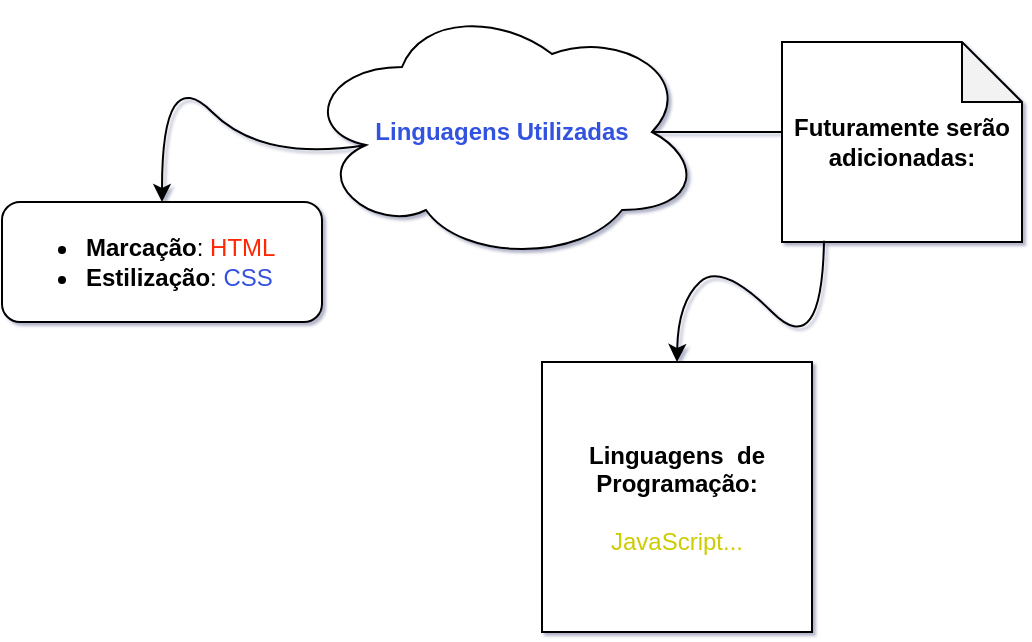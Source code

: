 <mxfile version="26.2.9">
  <diagram name="Page-1" id="2YBvvXClWsGukQMizWep">
    <mxGraphModel dx="720" dy="388" grid="1" gridSize="10" guides="1" tooltips="1" connect="1" arrows="1" fold="1" page="1" pageScale="1" pageWidth="850" pageHeight="1100" math="0" shadow="1">
      <root>
        <mxCell id="0" />
        <mxCell id="1" parent="0" />
        <mxCell id="A36JtONV89d0JLzI77af-2" style="edgeStyle=orthogonalEdgeStyle;rounded=0;orthogonalLoop=1;jettySize=auto;html=1;exitX=0.875;exitY=0.5;exitDx=0;exitDy=0;exitPerimeter=0;" edge="1" parent="1" source="A36JtONV89d0JLzI77af-4">
          <mxGeometry relative="1" as="geometry">
            <mxPoint x="600" y="225" as="targetPoint" />
            <mxPoint x="520" y="230" as="sourcePoint" />
          </mxGeometry>
        </mxCell>
        <mxCell id="A36JtONV89d0JLzI77af-4" value="&lt;div&gt;&lt;b&gt;&lt;font style=&quot;color: rgb(51, 82, 224);&quot;&gt;Linguagens Utilizadas&lt;/font&gt;&lt;/b&gt;&lt;/div&gt;" style="ellipse;shape=cloud;whiteSpace=wrap;html=1;" vertex="1" parent="1">
          <mxGeometry x="350" y="160" width="200" height="130" as="geometry" />
        </mxCell>
        <mxCell id="A36JtONV89d0JLzI77af-5" value="" style="curved=1;endArrow=classic;html=1;rounded=0;exitX=0.16;exitY=0.55;exitDx=0;exitDy=0;exitPerimeter=0;entryX=0.5;entryY=0;entryDx=0;entryDy=0;" edge="1" parent="1" source="A36JtONV89d0JLzI77af-4" target="A36JtONV89d0JLzI77af-6">
          <mxGeometry width="50" height="50" relative="1" as="geometry">
            <mxPoint x="360.692" y="228.741" as="sourcePoint" />
            <mxPoint x="290" y="270" as="targetPoint" />
            <Array as="points">
              <mxPoint x="330" y="240" />
              <mxPoint x="280" y="190" />
            </Array>
          </mxGeometry>
        </mxCell>
        <mxCell id="A36JtONV89d0JLzI77af-6" value="&lt;div&gt;&lt;ul&gt;&lt;li&gt;&lt;b&gt;Marcação&lt;/b&gt;: &lt;font style=&quot;color: rgb(255, 39, 4);&quot;&gt;HTML&lt;/font&gt;&lt;/li&gt;&lt;li&gt;&lt;b&gt;Estilização&lt;/b&gt;: &lt;font style=&quot;color: rgb(51, 82, 224);&quot;&gt;CSS&lt;/font&gt;&lt;/li&gt;&lt;/ul&gt;&lt;/div&gt;" style="rounded=1;whiteSpace=wrap;html=1;align=left;" vertex="1" parent="1">
          <mxGeometry x="200" y="260" width="160" height="60" as="geometry" />
        </mxCell>
        <mxCell id="A36JtONV89d0JLzI77af-7" value="&lt;b&gt;Futuramente serão adicionadas:&lt;/b&gt;" style="shape=note;whiteSpace=wrap;html=1;backgroundOutline=1;darkOpacity=0.05;" vertex="1" parent="1">
          <mxGeometry x="590" y="180" width="120" height="100" as="geometry" />
        </mxCell>
        <mxCell id="A36JtONV89d0JLzI77af-18" value="&lt;div&gt;&lt;b&gt;Linguagens&amp;nbsp; de Programação:&lt;/b&gt;&lt;/div&gt;&lt;div&gt;&lt;br&gt;&lt;/div&gt;&lt;font style=&quot;color: rgb(204, 204, 0);&quot;&gt;&lt;font&gt;JavaScript&lt;/font&gt;...&lt;/font&gt;" style="whiteSpace=wrap;html=1;aspect=fixed;" vertex="1" parent="1">
          <mxGeometry x="470" y="340" width="135" height="135" as="geometry" />
        </mxCell>
        <mxCell id="A36JtONV89d0JLzI77af-20" value="" style="curved=1;endArrow=classic;html=1;rounded=0;entryX=0.5;entryY=0;entryDx=0;entryDy=0;exitX=0.175;exitY=0.994;exitDx=0;exitDy=0;exitPerimeter=0;" edge="1" parent="1" source="A36JtONV89d0JLzI77af-7" target="A36JtONV89d0JLzI77af-18">
          <mxGeometry width="50" height="50" relative="1" as="geometry">
            <mxPoint x="560" y="340" as="sourcePoint" />
            <mxPoint x="610" y="290" as="targetPoint" />
            <Array as="points">
              <mxPoint x="610" y="340" />
              <mxPoint x="560" y="290" />
              <mxPoint x="538" y="310" />
            </Array>
          </mxGeometry>
        </mxCell>
      </root>
    </mxGraphModel>
  </diagram>
</mxfile>
